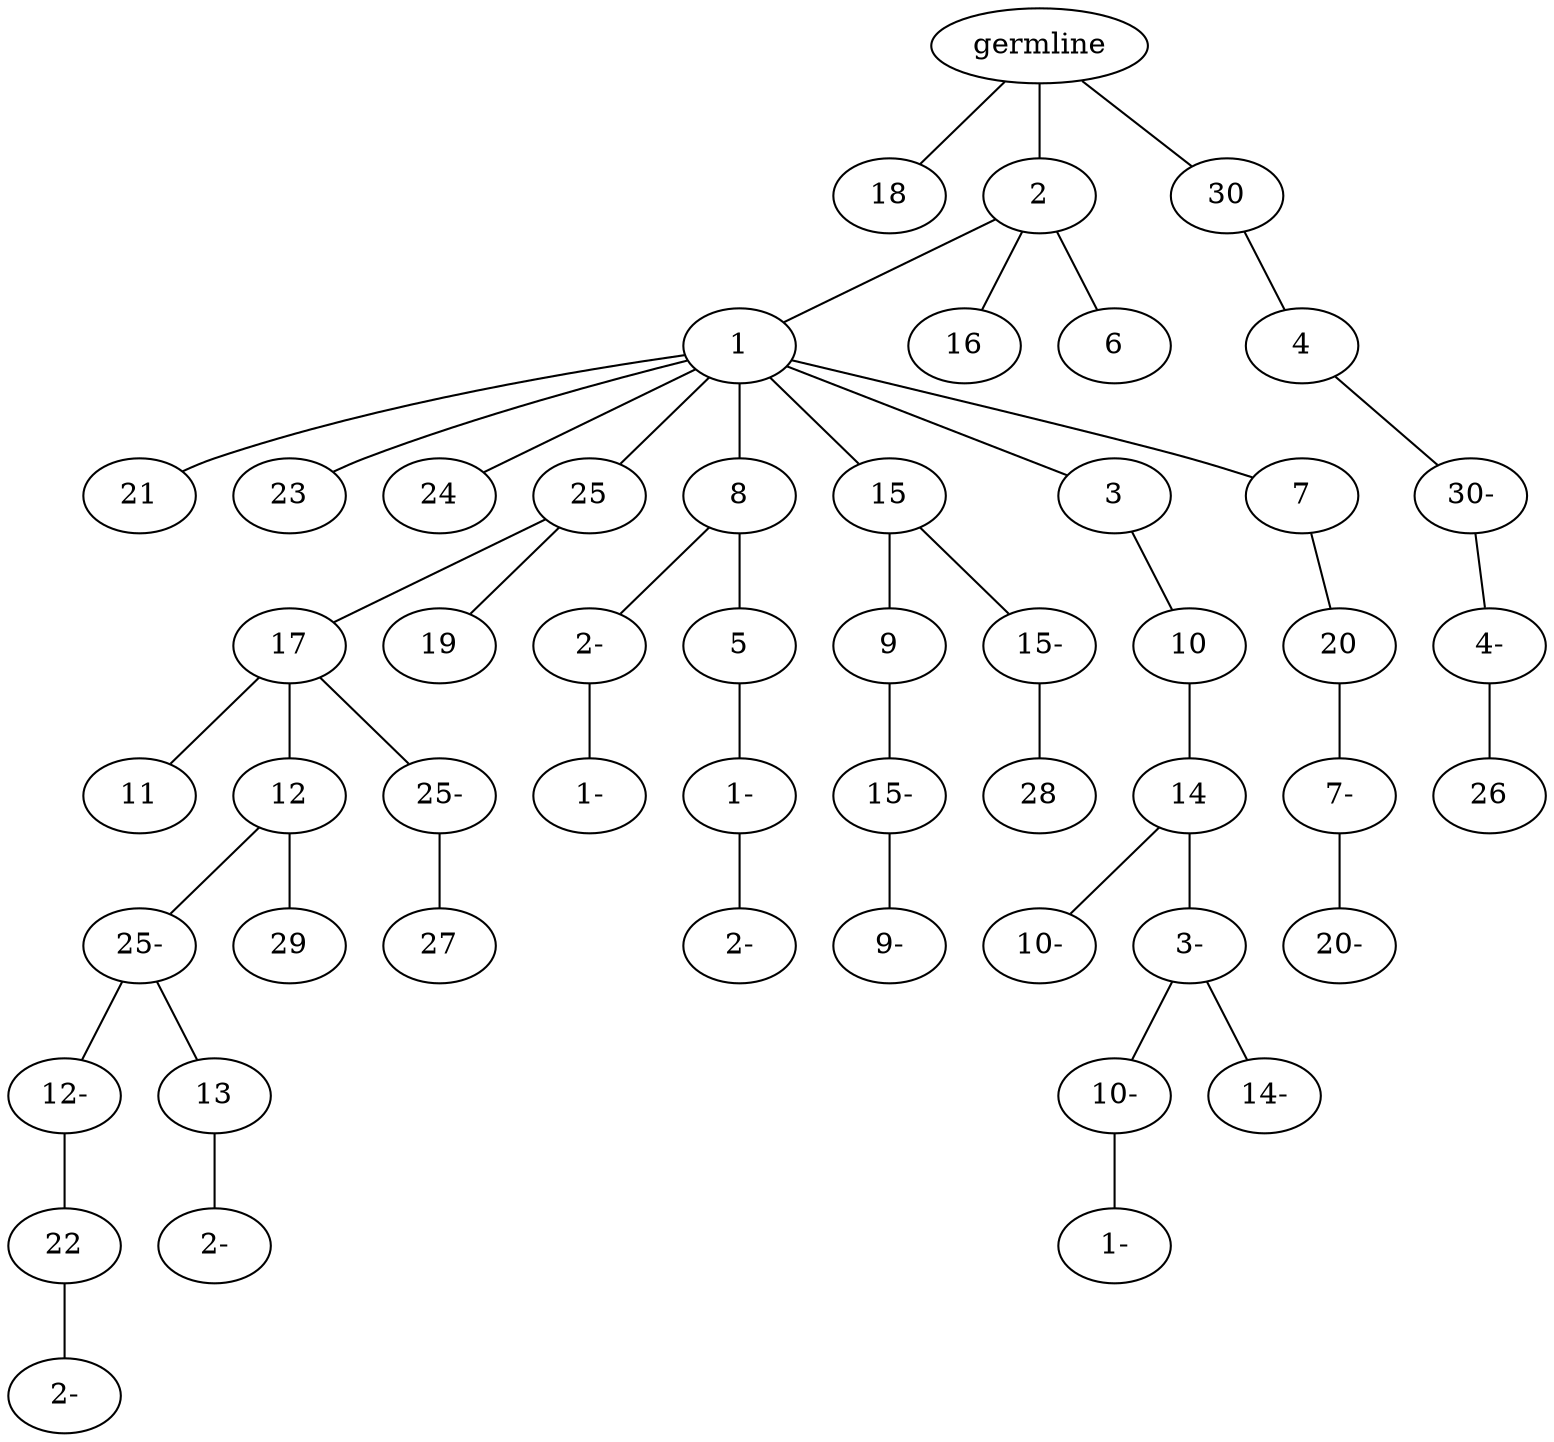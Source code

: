 graph tree {
    "140641109804752" [label="germline"];
    "140641109692224" [label="18"];
    "140641109689248" [label="2"];
    "140641110075616" [label="1"];
    "140641110074944" [label="21"];
    "140641110076912" [label="23"];
    "140641110075856" [label="24"];
    "140641110074416" [label="25"];
    "140641110079376" [label="17"];
    "140641110081344" [label="11"];
    "140641110080864" [label="12"];
    "140641110078608" [label="25-"];
    "140641110078176" [label="12-"];
    "140641110078272" [label="22"];
    "140641110086320" [label="2-"];
    "140641110077744" [label="13"];
    "140641110088288" [label="2-"];
    "140641110080144" [label="29"];
    "140641110081296" [label="25-"];
    "140641110079040" [label="27"];
    "140641110077648" [label="19"];
    "140641110074224" [label="8"];
    "140641110080576" [label="2-"];
    "140641110078800" [label="1-"];
    "140641110081104" [label="5"];
    "140641110089344" [label="1-"];
    "140641109803120" [label="2-"];
    "140641110075904" [label="15"];
    "140641110088720" [label="9"];
    "140641110089296" [label="15-"];
    "140641110089008" [label="9-"];
    "140641110088528" [label="15-"];
    "140641110088000" [label="28"];
    "140641110077008" [label="3"];
    "140641110088048" [label="10"];
    "140641110088384" [label="14"];
    "140641110087760" [label="10-"];
    "140641110088624" [label="3-"];
    "140641110086800" [label="10-"];
    "140641110086512" [label="1-"];
    "140641110085936" [label="14-"];
    "140641110077504" [label="7"];
    "140641110087136" [label="20"];
    "140641110087280" [label="7-"];
    "140641110086224" [label="20-"];
    "140641110073792" [label="16"];
    "140641110073456" [label="6"];
    "140641109692128" [label="30"];
    "140641110076816" [label="4"];
    "140641110085840" [label="30-"];
    "140641110087616" [label="4-"];
    "140641110072624" [label="26"];
    "140641109804752" -- "140641109692224";
    "140641109804752" -- "140641109689248";
    "140641109804752" -- "140641109692128";
    "140641109689248" -- "140641110075616";
    "140641109689248" -- "140641110073792";
    "140641109689248" -- "140641110073456";
    "140641110075616" -- "140641110074944";
    "140641110075616" -- "140641110076912";
    "140641110075616" -- "140641110075856";
    "140641110075616" -- "140641110074416";
    "140641110075616" -- "140641110074224";
    "140641110075616" -- "140641110075904";
    "140641110075616" -- "140641110077008";
    "140641110075616" -- "140641110077504";
    "140641110074416" -- "140641110079376";
    "140641110074416" -- "140641110077648";
    "140641110079376" -- "140641110081344";
    "140641110079376" -- "140641110080864";
    "140641110079376" -- "140641110081296";
    "140641110080864" -- "140641110078608";
    "140641110080864" -- "140641110080144";
    "140641110078608" -- "140641110078176";
    "140641110078608" -- "140641110077744";
    "140641110078176" -- "140641110078272";
    "140641110078272" -- "140641110086320";
    "140641110077744" -- "140641110088288";
    "140641110081296" -- "140641110079040";
    "140641110074224" -- "140641110080576";
    "140641110074224" -- "140641110081104";
    "140641110080576" -- "140641110078800";
    "140641110081104" -- "140641110089344";
    "140641110089344" -- "140641109803120";
    "140641110075904" -- "140641110088720";
    "140641110075904" -- "140641110088528";
    "140641110088720" -- "140641110089296";
    "140641110089296" -- "140641110089008";
    "140641110088528" -- "140641110088000";
    "140641110077008" -- "140641110088048";
    "140641110088048" -- "140641110088384";
    "140641110088384" -- "140641110087760";
    "140641110088384" -- "140641110088624";
    "140641110088624" -- "140641110086800";
    "140641110088624" -- "140641110085936";
    "140641110086800" -- "140641110086512";
    "140641110077504" -- "140641110087136";
    "140641110087136" -- "140641110087280";
    "140641110087280" -- "140641110086224";
    "140641109692128" -- "140641110076816";
    "140641110076816" -- "140641110085840";
    "140641110085840" -- "140641110087616";
    "140641110087616" -- "140641110072624";
}
